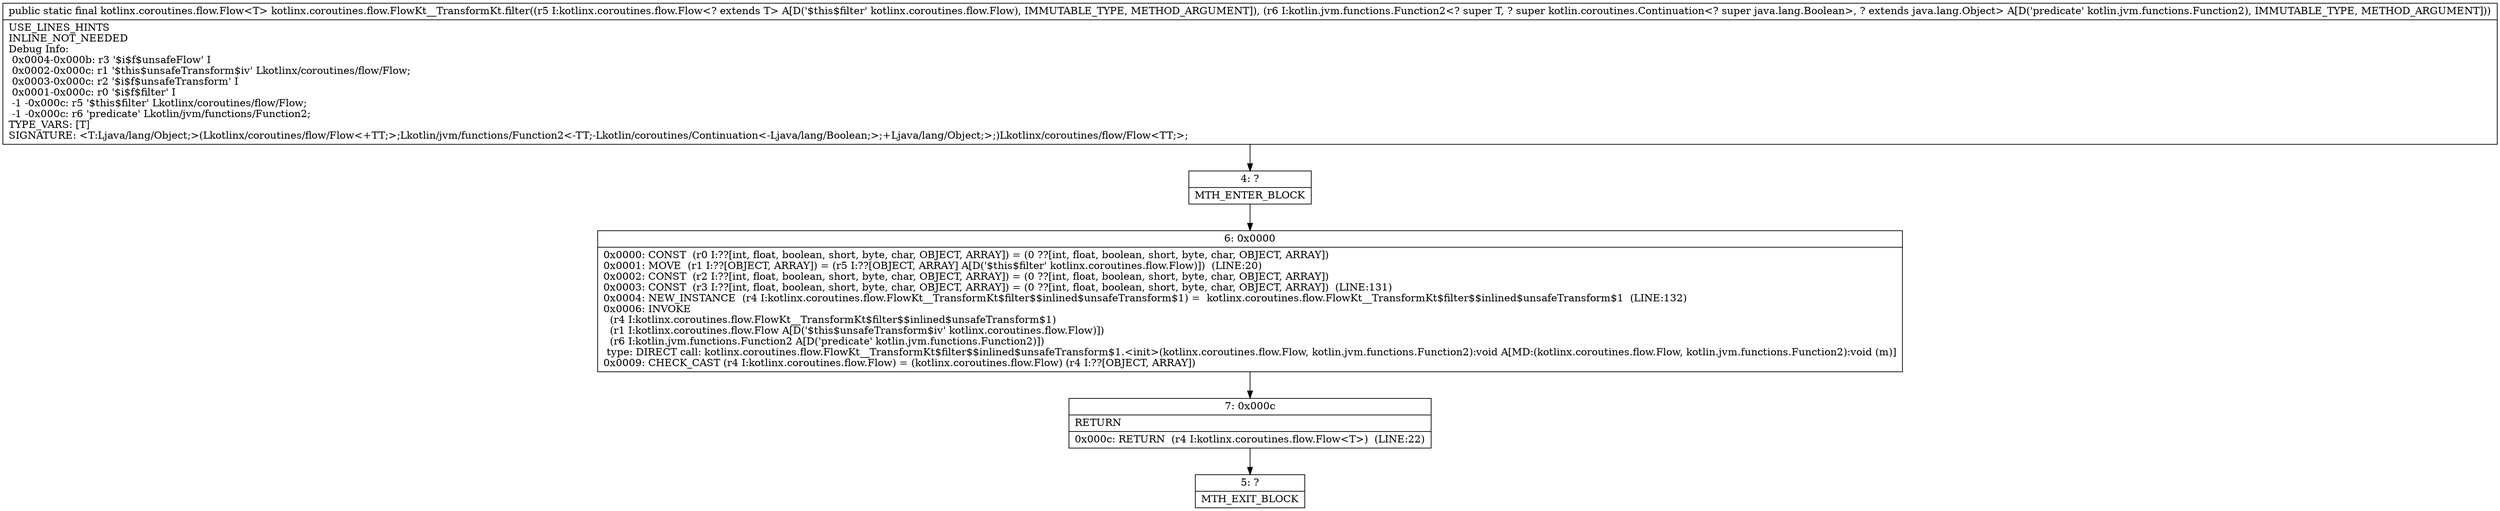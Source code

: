 digraph "CFG forkotlinx.coroutines.flow.FlowKt__TransformKt.filter(Lkotlinx\/coroutines\/flow\/Flow;Lkotlin\/jvm\/functions\/Function2;)Lkotlinx\/coroutines\/flow\/Flow;" {
Node_4 [shape=record,label="{4\:\ ?|MTH_ENTER_BLOCK\l}"];
Node_6 [shape=record,label="{6\:\ 0x0000|0x0000: CONST  (r0 I:??[int, float, boolean, short, byte, char, OBJECT, ARRAY]) = (0 ??[int, float, boolean, short, byte, char, OBJECT, ARRAY]) \l0x0001: MOVE  (r1 I:??[OBJECT, ARRAY]) = (r5 I:??[OBJECT, ARRAY] A[D('$this$filter' kotlinx.coroutines.flow.Flow)])  (LINE:20)\l0x0002: CONST  (r2 I:??[int, float, boolean, short, byte, char, OBJECT, ARRAY]) = (0 ??[int, float, boolean, short, byte, char, OBJECT, ARRAY]) \l0x0003: CONST  (r3 I:??[int, float, boolean, short, byte, char, OBJECT, ARRAY]) = (0 ??[int, float, boolean, short, byte, char, OBJECT, ARRAY])  (LINE:131)\l0x0004: NEW_INSTANCE  (r4 I:kotlinx.coroutines.flow.FlowKt__TransformKt$filter$$inlined$unsafeTransform$1) =  kotlinx.coroutines.flow.FlowKt__TransformKt$filter$$inlined$unsafeTransform$1  (LINE:132)\l0x0006: INVOKE  \l  (r4 I:kotlinx.coroutines.flow.FlowKt__TransformKt$filter$$inlined$unsafeTransform$1)\l  (r1 I:kotlinx.coroutines.flow.Flow A[D('$this$unsafeTransform$iv' kotlinx.coroutines.flow.Flow)])\l  (r6 I:kotlin.jvm.functions.Function2 A[D('predicate' kotlin.jvm.functions.Function2)])\l type: DIRECT call: kotlinx.coroutines.flow.FlowKt__TransformKt$filter$$inlined$unsafeTransform$1.\<init\>(kotlinx.coroutines.flow.Flow, kotlin.jvm.functions.Function2):void A[MD:(kotlinx.coroutines.flow.Flow, kotlin.jvm.functions.Function2):void (m)]\l0x0009: CHECK_CAST (r4 I:kotlinx.coroutines.flow.Flow) = (kotlinx.coroutines.flow.Flow) (r4 I:??[OBJECT, ARRAY]) \l}"];
Node_7 [shape=record,label="{7\:\ 0x000c|RETURN\l|0x000c: RETURN  (r4 I:kotlinx.coroutines.flow.Flow\<T\>)  (LINE:22)\l}"];
Node_5 [shape=record,label="{5\:\ ?|MTH_EXIT_BLOCK\l}"];
MethodNode[shape=record,label="{public static final kotlinx.coroutines.flow.Flow\<T\> kotlinx.coroutines.flow.FlowKt__TransformKt.filter((r5 I:kotlinx.coroutines.flow.Flow\<? extends T\> A[D('$this$filter' kotlinx.coroutines.flow.Flow), IMMUTABLE_TYPE, METHOD_ARGUMENT]), (r6 I:kotlin.jvm.functions.Function2\<? super T, ? super kotlin.coroutines.Continuation\<? super java.lang.Boolean\>, ? extends java.lang.Object\> A[D('predicate' kotlin.jvm.functions.Function2), IMMUTABLE_TYPE, METHOD_ARGUMENT]))  | USE_LINES_HINTS\lINLINE_NOT_NEEDED\lDebug Info:\l  0x0004\-0x000b: r3 '$i$f$unsafeFlow' I\l  0x0002\-0x000c: r1 '$this$unsafeTransform$iv' Lkotlinx\/coroutines\/flow\/Flow;\l  0x0003\-0x000c: r2 '$i$f$unsafeTransform' I\l  0x0001\-0x000c: r0 '$i$f$filter' I\l  \-1 \-0x000c: r5 '$this$filter' Lkotlinx\/coroutines\/flow\/Flow;\l  \-1 \-0x000c: r6 'predicate' Lkotlin\/jvm\/functions\/Function2;\lTYPE_VARS: [T]\lSIGNATURE: \<T:Ljava\/lang\/Object;\>(Lkotlinx\/coroutines\/flow\/Flow\<+TT;\>;Lkotlin\/jvm\/functions\/Function2\<\-TT;\-Lkotlin\/coroutines\/Continuation\<\-Ljava\/lang\/Boolean;\>;+Ljava\/lang\/Object;\>;)Lkotlinx\/coroutines\/flow\/Flow\<TT;\>;\l}"];
MethodNode -> Node_4;Node_4 -> Node_6;
Node_6 -> Node_7;
Node_7 -> Node_5;
}

